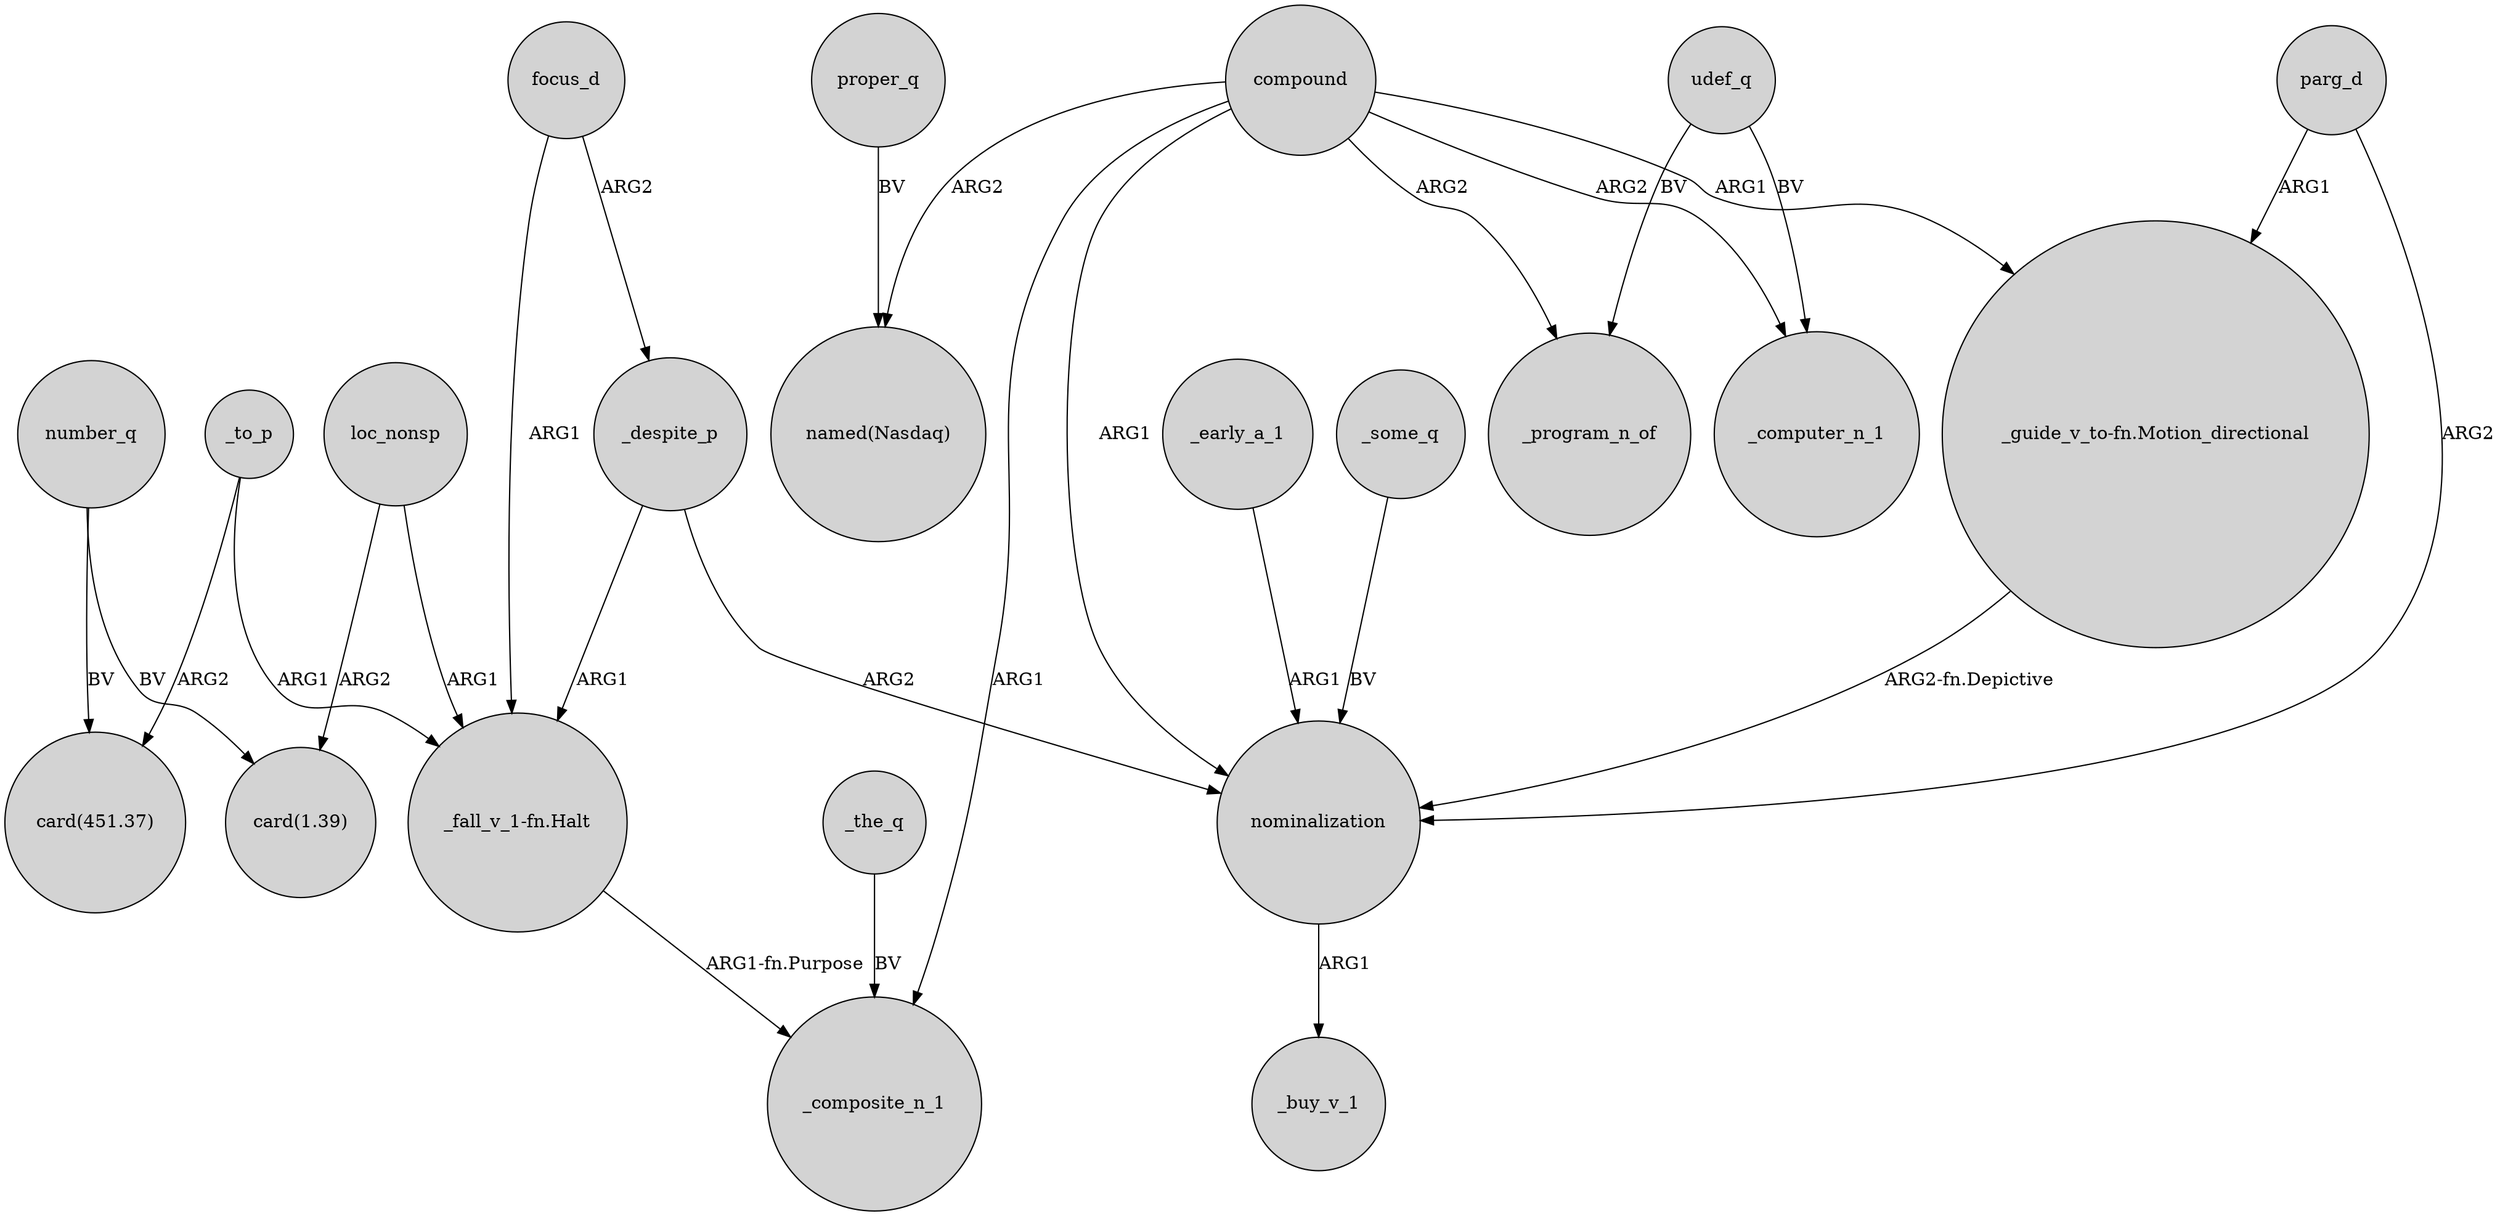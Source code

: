 digraph {
	node [shape=circle style=filled]
	_to_p -> "card(451.37)" [label=ARG2]
	nominalization -> _buy_v_1 [label=ARG1]
	compound -> "_guide_v_to-fn.Motion_directional" [label=ARG1]
	loc_nonsp -> "card(1.39)" [label=ARG2]
	proper_q -> "named(Nasdaq)" [label=BV]
	focus_d -> "_fall_v_1-fn.Halt" [label=ARG1]
	compound -> _computer_n_1 [label=ARG2]
	_early_a_1 -> nominalization [label=ARG1]
	number_q -> "card(1.39)" [label=BV]
	_some_q -> nominalization [label=BV]
	udef_q -> _program_n_of [label=BV]
	focus_d -> _despite_p [label=ARG2]
	compound -> _program_n_of [label=ARG2]
	compound -> nominalization [label=ARG1]
	loc_nonsp -> "_fall_v_1-fn.Halt" [label=ARG1]
	_the_q -> _composite_n_1 [label=BV]
	"_guide_v_to-fn.Motion_directional" -> nominalization [label="ARG2-fn.Depictive"]
	number_q -> "card(451.37)" [label=BV]
	parg_d -> "_guide_v_to-fn.Motion_directional" [label=ARG1]
	udef_q -> _computer_n_1 [label=BV]
	_despite_p -> nominalization [label=ARG2]
	_despite_p -> "_fall_v_1-fn.Halt" [label=ARG1]
	compound -> _composite_n_1 [label=ARG1]
	"_fall_v_1-fn.Halt" -> _composite_n_1 [label="ARG1-fn.Purpose"]
	compound -> "named(Nasdaq)" [label=ARG2]
	_to_p -> "_fall_v_1-fn.Halt" [label=ARG1]
	parg_d -> nominalization [label=ARG2]
}
